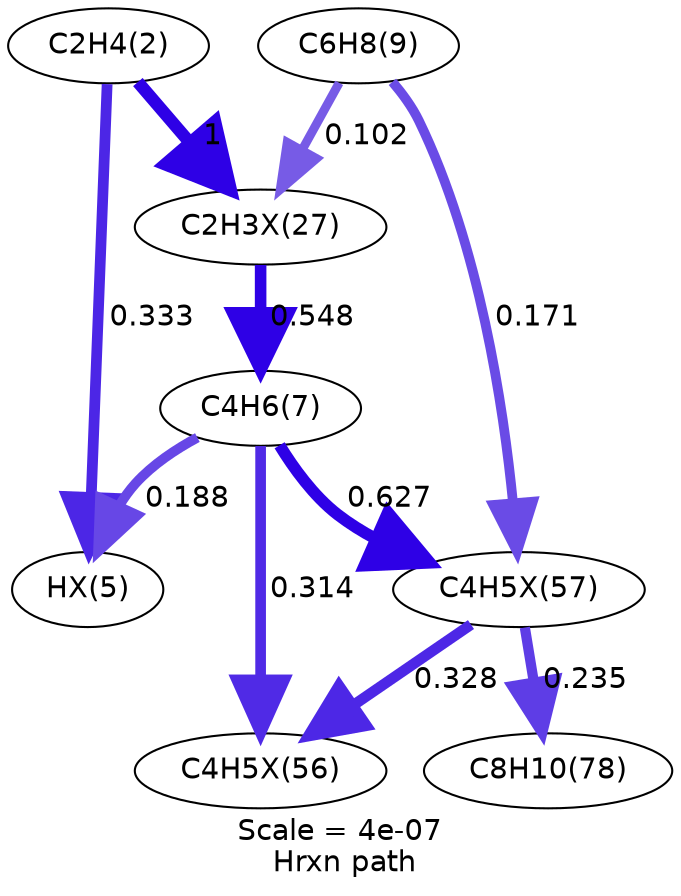 digraph reaction_paths {
center=1;
s5 -> s55[fontname="Helvetica", style="setlinewidth(5.17)", arrowsize=2.59, color="0.7, 0.833, 0.9"
, label=" 0.333"];
s5 -> s56[fontname="Helvetica", style="setlinewidth(6)", arrowsize=3, color="0.7, 1.5, 0.9"
, label=" 1"];
s8 -> s55[fontname="Helvetica", style="setlinewidth(4.74)", arrowsize=2.37, color="0.7, 0.688, 0.9"
, label=" 0.188"];
s56 -> s8[fontname="Helvetica", style="setlinewidth(5.55)", arrowsize=2.77, color="0.7, 1.05, 0.9"
, label=" 0.548"];
s9 -> s56[fontname="Helvetica", style="setlinewidth(4.28)", arrowsize=2.14, color="0.7, 0.602, 0.9"
, label=" 0.102"];
s8 -> s65[fontname="Helvetica", style="setlinewidth(5.65)", arrowsize=2.82, color="0.7, 1.13, 0.9"
, label=" 0.627"];
s8 -> s64[fontname="Helvetica", style="setlinewidth(5.12)", arrowsize=2.56, color="0.7, 0.814, 0.9"
, label=" 0.314"];
s9 -> s65[fontname="Helvetica", style="setlinewidth(4.67)", arrowsize=2.33, color="0.7, 0.671, 0.9"
, label=" 0.171"];
s65 -> s64[fontname="Helvetica", style="setlinewidth(5.16)", arrowsize=2.58, color="0.7, 0.828, 0.9"
, label=" 0.328"];
s65 -> s12[fontname="Helvetica", style="setlinewidth(4.91)", arrowsize=2.45, color="0.7, 0.735, 0.9"
, label=" 0.235"];
s5 [ fontname="Helvetica", label="C2H4(2)"];
s8 [ fontname="Helvetica", label="C4H6(7)"];
s9 [ fontname="Helvetica", label="C6H8(9)"];
s12 [ fontname="Helvetica", label="C8H10(78)"];
s55 [ fontname="Helvetica", label="HX(5)"];
s56 [ fontname="Helvetica", label="C2H3X(27)"];
s64 [ fontname="Helvetica", label="C4H5X(56)"];
s65 [ fontname="Helvetica", label="C4H5X(57)"];
 label = "Scale = 4e-07\l Hrxn path";
 fontname = "Helvetica";
}
